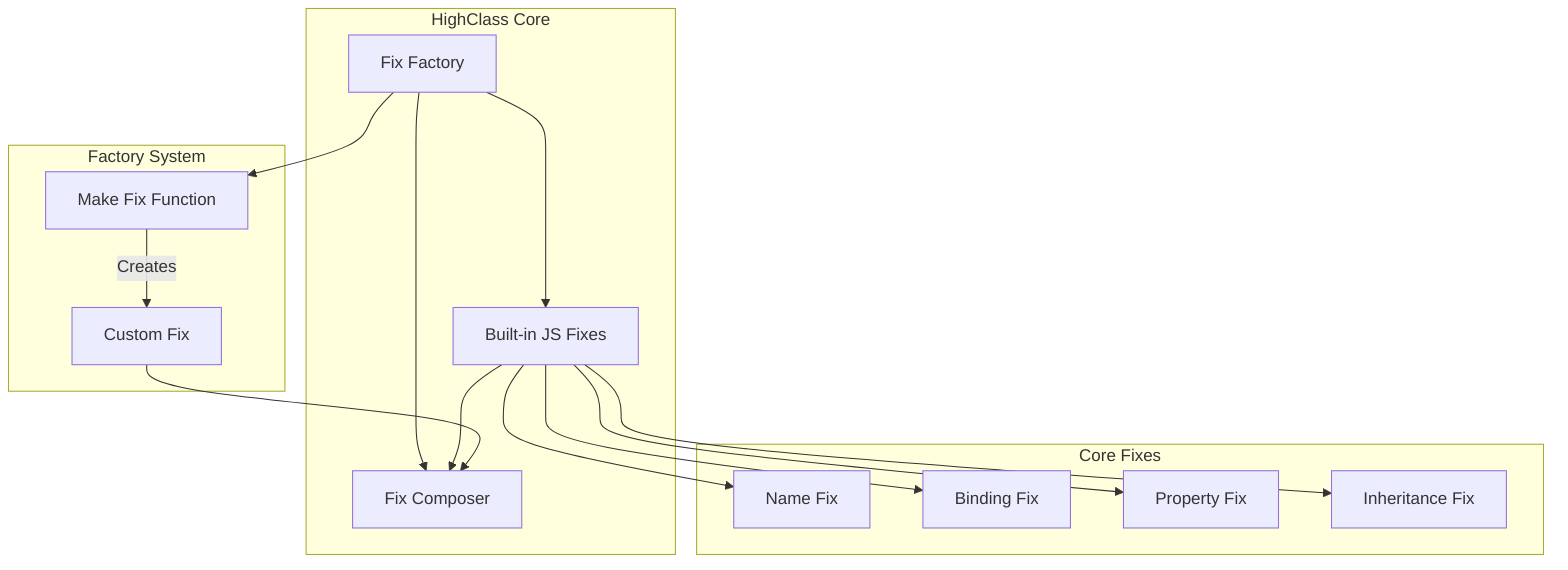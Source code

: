graph TD
    subgraph HighClass Core
        FF[Fix Factory] --> FC[Fix Composer]
        FF --> BF[Built-in JS Fixes]
        BF --> FC
    end

    subgraph Core Fixes
        BF --> N[Name Fix]
        BF --> B[Binding Fix]
        BF --> P[Property Fix]
        BF --> I[Inheritance Fix]
    end

    subgraph Factory System
        FF --> MF[Make Fix Function]
        MF --> |Creates| CF[Custom Fix]
        CF --> FC
    end